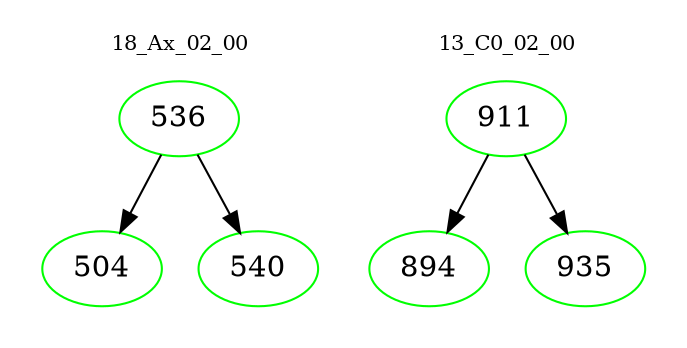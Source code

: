 digraph{
subgraph cluster_0 {
color = white
label = "18_Ax_02_00";
fontsize=10;
T0_536 [label="536", color="green"]
T0_536 -> T0_504 [color="black"]
T0_504 [label="504", color="green"]
T0_536 -> T0_540 [color="black"]
T0_540 [label="540", color="green"]
}
subgraph cluster_1 {
color = white
label = "13_C0_02_00";
fontsize=10;
T1_911 [label="911", color="green"]
T1_911 -> T1_894 [color="black"]
T1_894 [label="894", color="green"]
T1_911 -> T1_935 [color="black"]
T1_935 [label="935", color="green"]
}
}
